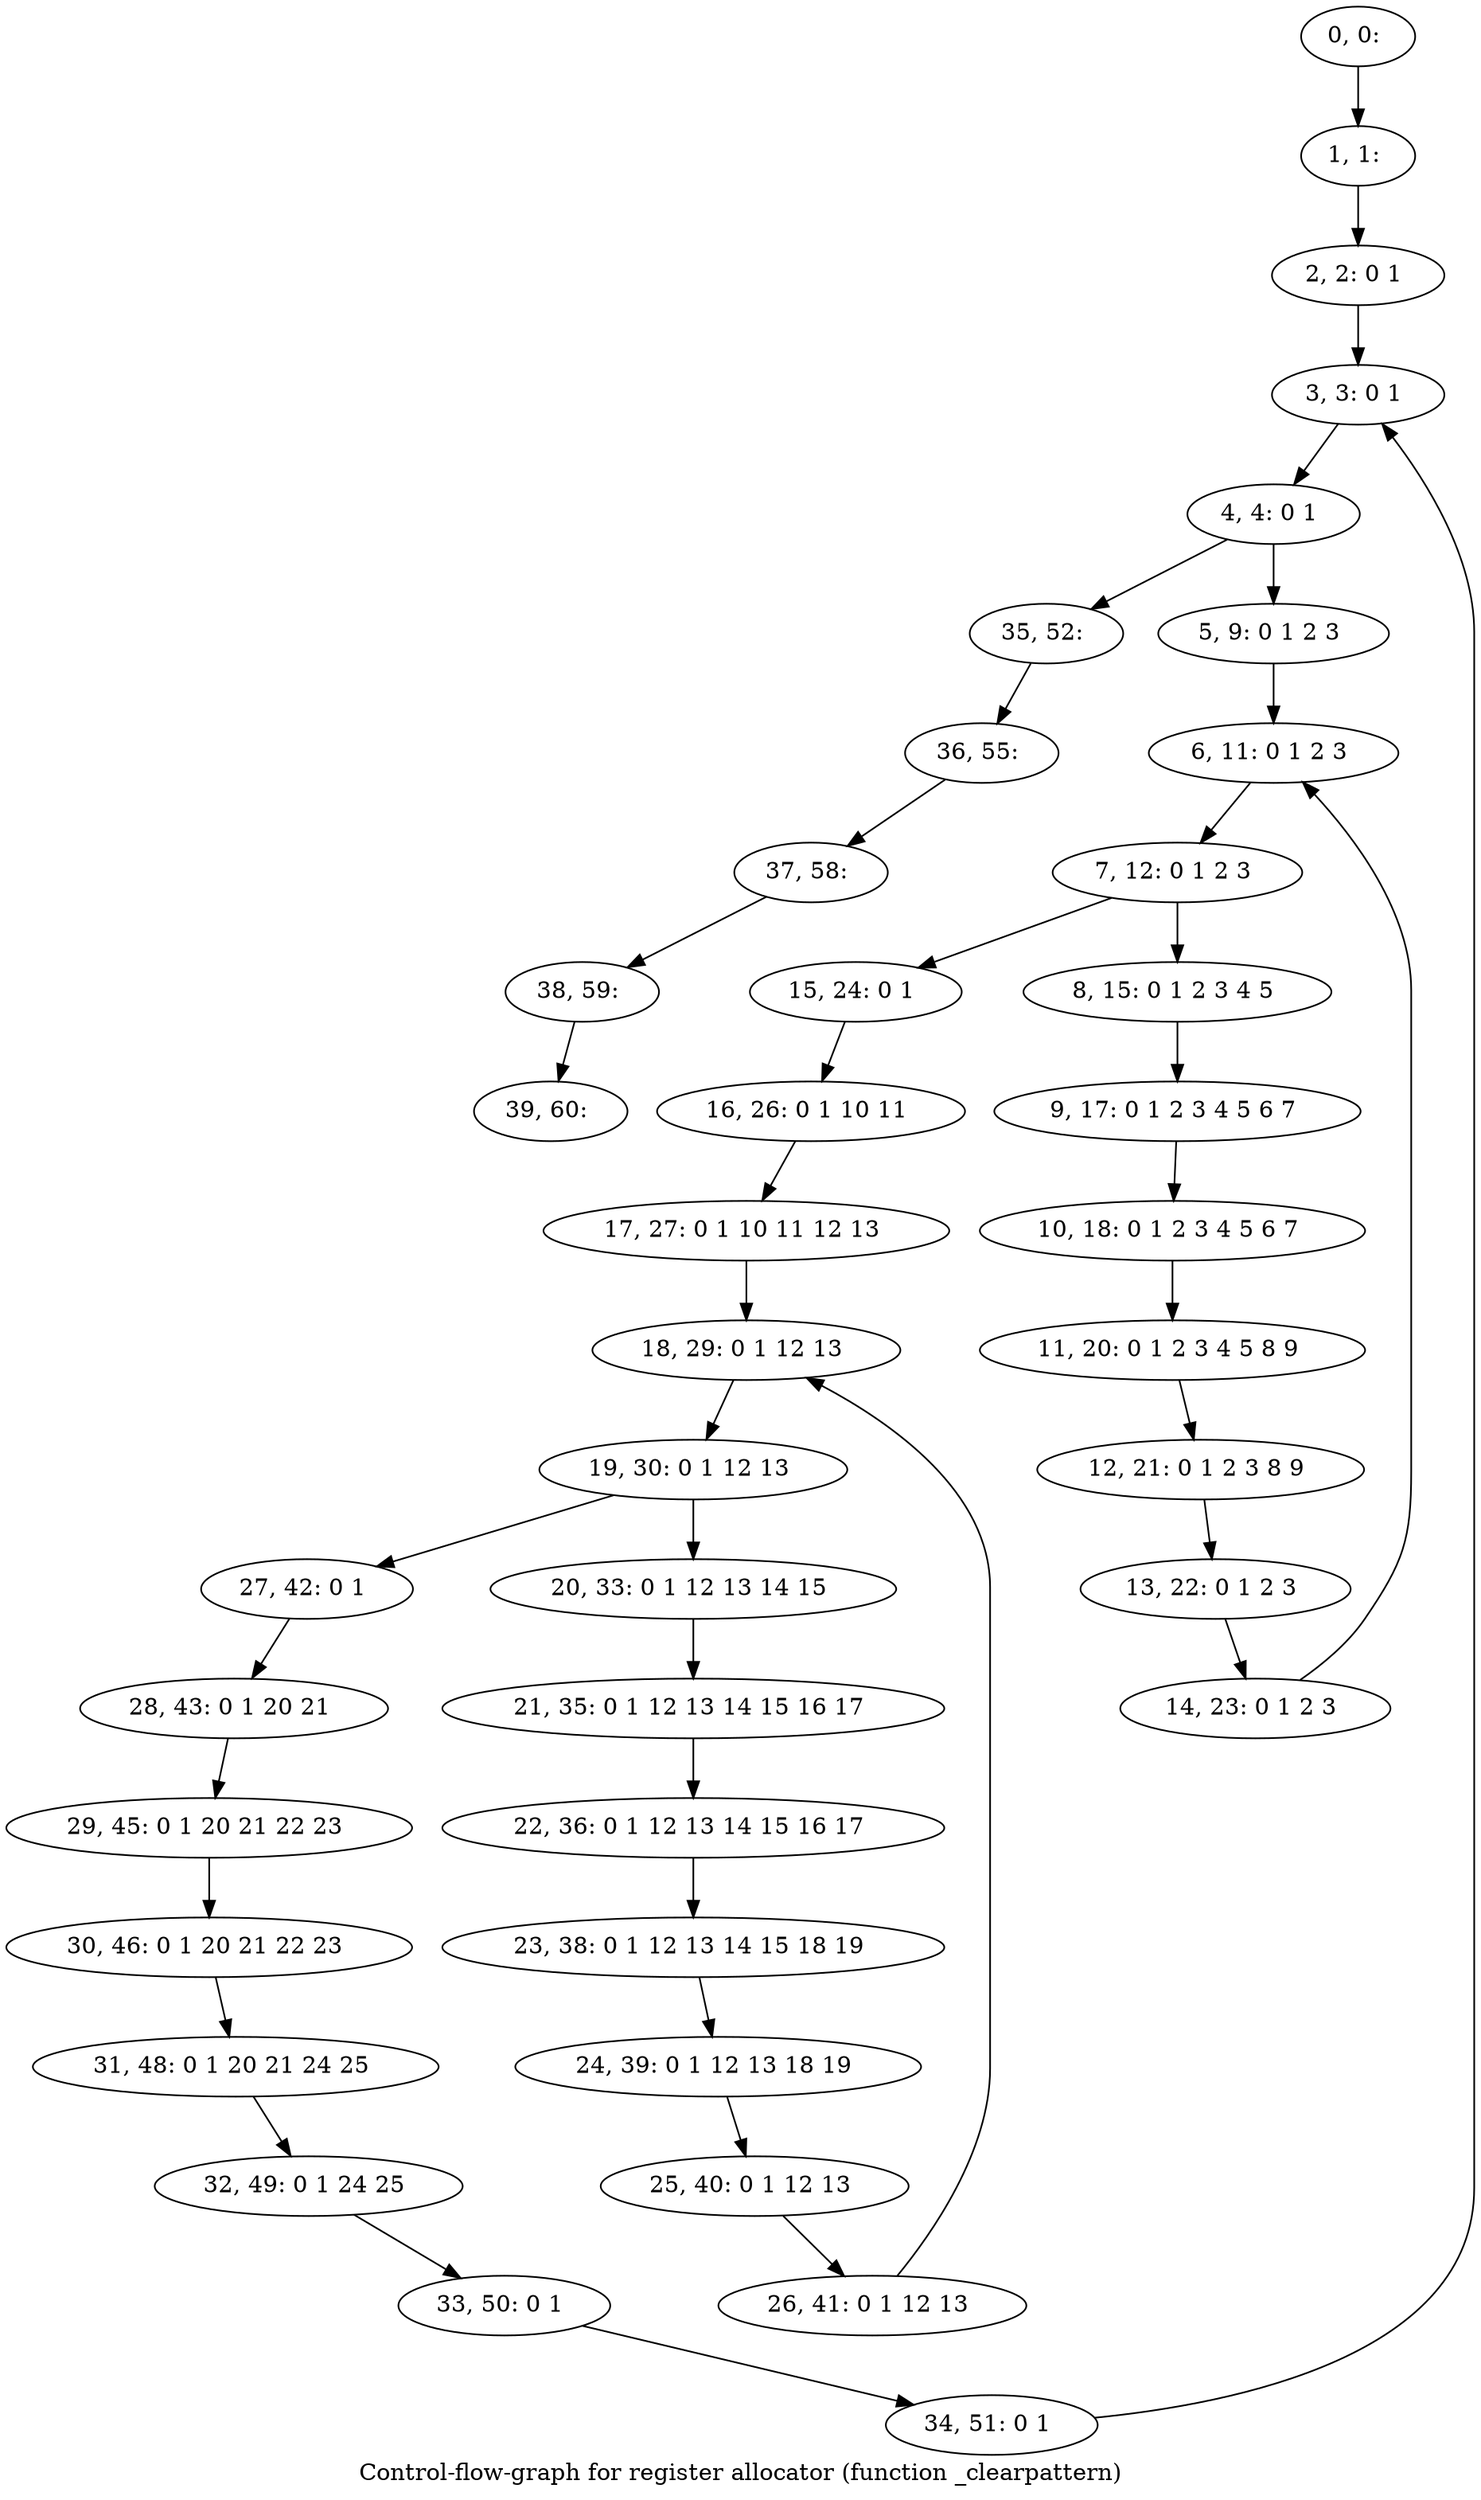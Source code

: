 digraph G {
graph [label="Control-flow-graph for register allocator (function _clearpattern)"]
0[label="0, 0: "];
1[label="1, 1: "];
2[label="2, 2: 0 1 "];
3[label="3, 3: 0 1 "];
4[label="4, 4: 0 1 "];
5[label="5, 9: 0 1 2 3 "];
6[label="6, 11: 0 1 2 3 "];
7[label="7, 12: 0 1 2 3 "];
8[label="8, 15: 0 1 2 3 4 5 "];
9[label="9, 17: 0 1 2 3 4 5 6 7 "];
10[label="10, 18: 0 1 2 3 4 5 6 7 "];
11[label="11, 20: 0 1 2 3 4 5 8 9 "];
12[label="12, 21: 0 1 2 3 8 9 "];
13[label="13, 22: 0 1 2 3 "];
14[label="14, 23: 0 1 2 3 "];
15[label="15, 24: 0 1 "];
16[label="16, 26: 0 1 10 11 "];
17[label="17, 27: 0 1 10 11 12 13 "];
18[label="18, 29: 0 1 12 13 "];
19[label="19, 30: 0 1 12 13 "];
20[label="20, 33: 0 1 12 13 14 15 "];
21[label="21, 35: 0 1 12 13 14 15 16 17 "];
22[label="22, 36: 0 1 12 13 14 15 16 17 "];
23[label="23, 38: 0 1 12 13 14 15 18 19 "];
24[label="24, 39: 0 1 12 13 18 19 "];
25[label="25, 40: 0 1 12 13 "];
26[label="26, 41: 0 1 12 13 "];
27[label="27, 42: 0 1 "];
28[label="28, 43: 0 1 20 21 "];
29[label="29, 45: 0 1 20 21 22 23 "];
30[label="30, 46: 0 1 20 21 22 23 "];
31[label="31, 48: 0 1 20 21 24 25 "];
32[label="32, 49: 0 1 24 25 "];
33[label="33, 50: 0 1 "];
34[label="34, 51: 0 1 "];
35[label="35, 52: "];
36[label="36, 55: "];
37[label="37, 58: "];
38[label="38, 59: "];
39[label="39, 60: "];
0->1 ;
1->2 ;
2->3 ;
3->4 ;
4->5 ;
4->35 ;
5->6 ;
6->7 ;
7->8 ;
7->15 ;
8->9 ;
9->10 ;
10->11 ;
11->12 ;
12->13 ;
13->14 ;
14->6 ;
15->16 ;
16->17 ;
17->18 ;
18->19 ;
19->20 ;
19->27 ;
20->21 ;
21->22 ;
22->23 ;
23->24 ;
24->25 ;
25->26 ;
26->18 ;
27->28 ;
28->29 ;
29->30 ;
30->31 ;
31->32 ;
32->33 ;
33->34 ;
34->3 ;
35->36 ;
36->37 ;
37->38 ;
38->39 ;
}
